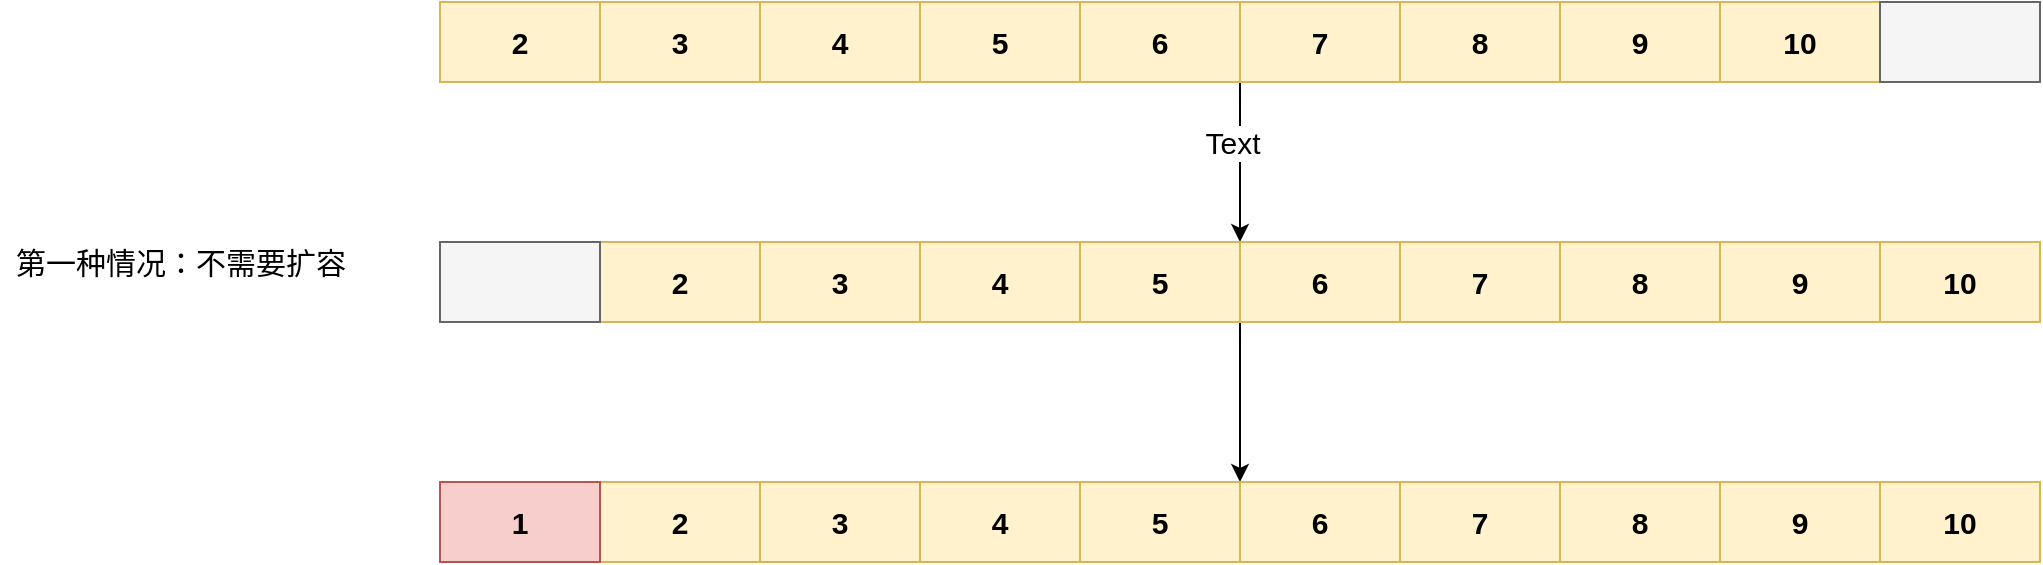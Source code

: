 <mxfile version="14.8.5" type="github">
  <diagram id="pyyLU4ealHvdAnWu1ua9" name="Page-1">
    <mxGraphModel dx="1609" dy="713" grid="1" gridSize="10" guides="1" tooltips="1" connect="1" arrows="1" fold="1" page="0" pageScale="1" pageWidth="827" pageHeight="1169" math="0" shadow="0">
      <root>
        <mxCell id="0" />
        <mxCell id="1" parent="0" />
        <mxCell id="fTMt0gj1buSSYzd8ai15-1" value="&lt;font style=&quot;vertical-align: inherit; font-size: 15px;&quot;&gt;&lt;font style=&quot;vertical-align: inherit; font-size: 15px;&quot;&gt;2&lt;/font&gt;&lt;/font&gt;" style="rounded=0;whiteSpace=wrap;html=1;fontStyle=1;fontSize=15;fillColor=#fff2cc;strokeColor=#d6b656;" vertex="1" parent="1">
          <mxGeometry x="40" y="160" width="80" height="40" as="geometry" />
        </mxCell>
        <mxCell id="fTMt0gj1buSSYzd8ai15-2" value="3" style="rounded=0;whiteSpace=wrap;html=1;fontStyle=1;fontSize=15;fillColor=#fff2cc;strokeColor=#d6b656;" vertex="1" parent="1">
          <mxGeometry x="120" y="160" width="80" height="40" as="geometry" />
        </mxCell>
        <mxCell id="fTMt0gj1buSSYzd8ai15-3" value="4" style="rounded=0;whiteSpace=wrap;html=1;fontStyle=1;fontSize=15;fillColor=#fff2cc;strokeColor=#d6b656;" vertex="1" parent="1">
          <mxGeometry x="200" y="160" width="80" height="40" as="geometry" />
        </mxCell>
        <mxCell id="fTMt0gj1buSSYzd8ai15-4" value="5" style="rounded=0;whiteSpace=wrap;html=1;fontStyle=1;fontSize=15;fillColor=#fff2cc;strokeColor=#d6b656;" vertex="1" parent="1">
          <mxGeometry x="280" y="160" width="80" height="40" as="geometry" />
        </mxCell>
        <mxCell id="fTMt0gj1buSSYzd8ai15-5" value="6" style="rounded=0;whiteSpace=wrap;html=1;fontStyle=1;fontSize=15;fillColor=#fff2cc;strokeColor=#d6b656;" vertex="1" parent="1">
          <mxGeometry x="360" y="160" width="80" height="40" as="geometry" />
        </mxCell>
        <mxCell id="fTMt0gj1buSSYzd8ai15-33" style="edgeStyle=orthogonalEdgeStyle;rounded=0;orthogonalLoop=1;jettySize=auto;html=1;exitX=0;exitY=1;exitDx=0;exitDy=0;entryX=0;entryY=0;entryDx=0;entryDy=0;fontSize=15;" edge="1" parent="1" source="fTMt0gj1buSSYzd8ai15-7" target="fTMt0gj1buSSYzd8ai15-16">
          <mxGeometry relative="1" as="geometry" />
        </mxCell>
        <mxCell id="fTMt0gj1buSSYzd8ai15-35" value="Text" style="edgeLabel;html=1;align=center;verticalAlign=middle;resizable=0;points=[];fontSize=15;" vertex="1" connectable="0" parent="fTMt0gj1buSSYzd8ai15-33">
          <mxGeometry x="-0.25" y="-4" relative="1" as="geometry">
            <mxPoint as="offset" />
          </mxGeometry>
        </mxCell>
        <mxCell id="fTMt0gj1buSSYzd8ai15-7" value="7" style="rounded=0;whiteSpace=wrap;html=1;fontStyle=1;fontSize=15;fillColor=#fff2cc;strokeColor=#d6b656;" vertex="1" parent="1">
          <mxGeometry x="440" y="160" width="80" height="40" as="geometry" />
        </mxCell>
        <mxCell id="fTMt0gj1buSSYzd8ai15-8" value="8" style="rounded=0;whiteSpace=wrap;html=1;fontStyle=1;fontSize=15;fillColor=#fff2cc;strokeColor=#d6b656;" vertex="1" parent="1">
          <mxGeometry x="520" y="160" width="80" height="40" as="geometry" />
        </mxCell>
        <mxCell id="fTMt0gj1buSSYzd8ai15-9" value="9" style="rounded=0;whiteSpace=wrap;html=1;fontStyle=1;fontSize=15;fillColor=#fff2cc;strokeColor=#d6b656;" vertex="1" parent="1">
          <mxGeometry x="600" y="160" width="80" height="40" as="geometry" />
        </mxCell>
        <mxCell id="fTMt0gj1buSSYzd8ai15-10" value="&lt;font style=&quot;vertical-align: inherit; font-size: 15px;&quot;&gt;&lt;font style=&quot;vertical-align: inherit; font-size: 15px;&quot;&gt;10&lt;/font&gt;&lt;/font&gt;" style="rounded=0;whiteSpace=wrap;html=1;fontStyle=1;fontSize=15;fillColor=#fff2cc;strokeColor=#d6b656;" vertex="1" parent="1">
          <mxGeometry x="680" y="160" width="80" height="40" as="geometry" />
        </mxCell>
        <mxCell id="fTMt0gj1buSSYzd8ai15-11" value="" style="rounded=0;whiteSpace=wrap;html=1;fontStyle=1;fontSize=15;fillColor=#f5f5f5;strokeColor=#666666;fontColor=#333333;" vertex="1" parent="1">
          <mxGeometry x="760" y="160" width="80" height="40" as="geometry" />
        </mxCell>
        <mxCell id="fTMt0gj1buSSYzd8ai15-12" value="&lt;font style=&quot;vertical-align: inherit; font-size: 15px;&quot;&gt;&lt;font style=&quot;vertical-align: inherit; font-size: 15px;&quot;&gt;2&lt;/font&gt;&lt;/font&gt;" style="rounded=0;whiteSpace=wrap;html=1;fontStyle=1;fontSize=15;fillColor=#fff2cc;strokeColor=#d6b656;" vertex="1" parent="1">
          <mxGeometry x="120" y="280" width="80" height="40" as="geometry" />
        </mxCell>
        <mxCell id="fTMt0gj1buSSYzd8ai15-13" value="3" style="rounded=0;whiteSpace=wrap;html=1;fontStyle=1;fontSize=15;fillColor=#fff2cc;strokeColor=#d6b656;" vertex="1" parent="1">
          <mxGeometry x="200" y="280" width="80" height="40" as="geometry" />
        </mxCell>
        <mxCell id="fTMt0gj1buSSYzd8ai15-14" value="4" style="rounded=0;whiteSpace=wrap;html=1;fontStyle=1;fontSize=15;fillColor=#fff2cc;strokeColor=#d6b656;" vertex="1" parent="1">
          <mxGeometry x="280" y="280" width="80" height="40" as="geometry" />
        </mxCell>
        <mxCell id="fTMt0gj1buSSYzd8ai15-34" style="edgeStyle=orthogonalEdgeStyle;rounded=0;orthogonalLoop=1;jettySize=auto;html=1;exitX=1;exitY=1;exitDx=0;exitDy=0;entryX=0;entryY=0;entryDx=0;entryDy=0;fontSize=15;" edge="1" parent="1" source="fTMt0gj1buSSYzd8ai15-15" target="fTMt0gj1buSSYzd8ai15-26">
          <mxGeometry relative="1" as="geometry" />
        </mxCell>
        <mxCell id="fTMt0gj1buSSYzd8ai15-15" value="5" style="rounded=0;whiteSpace=wrap;html=1;fontStyle=1;fontSize=15;fillColor=#fff2cc;strokeColor=#d6b656;" vertex="1" parent="1">
          <mxGeometry x="360" y="280" width="80" height="40" as="geometry" />
        </mxCell>
        <mxCell id="fTMt0gj1buSSYzd8ai15-16" value="6" style="rounded=0;whiteSpace=wrap;html=1;fontStyle=1;fontSize=15;fillColor=#fff2cc;strokeColor=#d6b656;" vertex="1" parent="1">
          <mxGeometry x="440" y="280" width="80" height="40" as="geometry" />
        </mxCell>
        <mxCell id="fTMt0gj1buSSYzd8ai15-17" value="7" style="rounded=0;whiteSpace=wrap;html=1;fontStyle=1;fontSize=15;fillColor=#fff2cc;strokeColor=#d6b656;" vertex="1" parent="1">
          <mxGeometry x="520" y="280" width="80" height="40" as="geometry" />
        </mxCell>
        <mxCell id="fTMt0gj1buSSYzd8ai15-18" value="8" style="rounded=0;whiteSpace=wrap;html=1;fontStyle=1;fontSize=15;fillColor=#fff2cc;strokeColor=#d6b656;" vertex="1" parent="1">
          <mxGeometry x="600" y="280" width="80" height="40" as="geometry" />
        </mxCell>
        <mxCell id="fTMt0gj1buSSYzd8ai15-19" value="9" style="rounded=0;whiteSpace=wrap;html=1;fontStyle=1;fontSize=15;fillColor=#fff2cc;strokeColor=#d6b656;" vertex="1" parent="1">
          <mxGeometry x="680" y="280" width="80" height="40" as="geometry" />
        </mxCell>
        <mxCell id="fTMt0gj1buSSYzd8ai15-20" value="&lt;font style=&quot;vertical-align: inherit; font-size: 15px;&quot;&gt;&lt;font style=&quot;vertical-align: inherit; font-size: 15px;&quot;&gt;10&lt;/font&gt;&lt;/font&gt;" style="rounded=0;whiteSpace=wrap;html=1;fontStyle=1;fontSize=15;fillColor=#fff2cc;strokeColor=#d6b656;" vertex="1" parent="1">
          <mxGeometry x="760" y="280" width="80" height="40" as="geometry" />
        </mxCell>
        <mxCell id="fTMt0gj1buSSYzd8ai15-21" value="" style="rounded=0;whiteSpace=wrap;html=1;fontStyle=1;fontSize=15;fillColor=#f5f5f5;strokeColor=#666666;fontColor=#333333;" vertex="1" parent="1">
          <mxGeometry x="40" y="280" width="80" height="40" as="geometry" />
        </mxCell>
        <mxCell id="fTMt0gj1buSSYzd8ai15-22" value="&lt;font style=&quot;vertical-align: inherit; font-size: 15px;&quot;&gt;&lt;font style=&quot;vertical-align: inherit; font-size: 15px;&quot;&gt;2&lt;/font&gt;&lt;/font&gt;" style="rounded=0;whiteSpace=wrap;html=1;fontStyle=1;fontSize=15;fillColor=#fff2cc;strokeColor=#d6b656;" vertex="1" parent="1">
          <mxGeometry x="120" y="400" width="80" height="40" as="geometry" />
        </mxCell>
        <mxCell id="fTMt0gj1buSSYzd8ai15-23" value="3" style="rounded=0;whiteSpace=wrap;html=1;fontStyle=1;fontSize=15;fillColor=#fff2cc;strokeColor=#d6b656;" vertex="1" parent="1">
          <mxGeometry x="200" y="400" width="80" height="40" as="geometry" />
        </mxCell>
        <mxCell id="fTMt0gj1buSSYzd8ai15-24" value="4" style="rounded=0;whiteSpace=wrap;html=1;fontStyle=1;fontSize=15;fillColor=#fff2cc;strokeColor=#d6b656;" vertex="1" parent="1">
          <mxGeometry x="280" y="400" width="80" height="40" as="geometry" />
        </mxCell>
        <mxCell id="fTMt0gj1buSSYzd8ai15-25" value="5" style="rounded=0;whiteSpace=wrap;html=1;fontStyle=1;fontSize=15;fillColor=#fff2cc;strokeColor=#d6b656;" vertex="1" parent="1">
          <mxGeometry x="360" y="400" width="80" height="40" as="geometry" />
        </mxCell>
        <mxCell id="fTMt0gj1buSSYzd8ai15-26" value="6" style="rounded=0;whiteSpace=wrap;html=1;fontStyle=1;fontSize=15;fillColor=#fff2cc;strokeColor=#d6b656;" vertex="1" parent="1">
          <mxGeometry x="440" y="400" width="80" height="40" as="geometry" />
        </mxCell>
        <mxCell id="fTMt0gj1buSSYzd8ai15-27" value="7" style="rounded=0;whiteSpace=wrap;html=1;fontStyle=1;fontSize=15;fillColor=#fff2cc;strokeColor=#d6b656;" vertex="1" parent="1">
          <mxGeometry x="520" y="400" width="80" height="40" as="geometry" />
        </mxCell>
        <mxCell id="fTMt0gj1buSSYzd8ai15-28" value="8" style="rounded=0;whiteSpace=wrap;html=1;fontStyle=1;fontSize=15;fillColor=#fff2cc;strokeColor=#d6b656;" vertex="1" parent="1">
          <mxGeometry x="600" y="400" width="80" height="40" as="geometry" />
        </mxCell>
        <mxCell id="fTMt0gj1buSSYzd8ai15-29" value="9" style="rounded=0;whiteSpace=wrap;html=1;fontStyle=1;fontSize=15;fillColor=#fff2cc;strokeColor=#d6b656;" vertex="1" parent="1">
          <mxGeometry x="680" y="400" width="80" height="40" as="geometry" />
        </mxCell>
        <mxCell id="fTMt0gj1buSSYzd8ai15-30" value="&lt;font style=&quot;vertical-align: inherit; font-size: 15px;&quot;&gt;&lt;font style=&quot;vertical-align: inherit; font-size: 15px;&quot;&gt;10&lt;/font&gt;&lt;/font&gt;" style="rounded=0;whiteSpace=wrap;html=1;fontStyle=1;fontSize=15;fillColor=#fff2cc;strokeColor=#d6b656;" vertex="1" parent="1">
          <mxGeometry x="760" y="400" width="80" height="40" as="geometry" />
        </mxCell>
        <mxCell id="fTMt0gj1buSSYzd8ai15-31" value="1" style="rounded=0;whiteSpace=wrap;html=1;fontStyle=1;fontSize=15;fillColor=#f8cecc;strokeColor=#b85450;" vertex="1" parent="1">
          <mxGeometry x="40" y="400" width="80" height="40" as="geometry" />
        </mxCell>
        <mxCell id="fTMt0gj1buSSYzd8ai15-36" value="第一种情况：不需要扩容" style="text;html=1;align=center;verticalAlign=middle;resizable=0;points=[];autosize=1;strokeColor=none;fontSize=15;" vertex="1" parent="1">
          <mxGeometry x="-180" y="280" width="180" height="20" as="geometry" />
        </mxCell>
      </root>
    </mxGraphModel>
  </diagram>
</mxfile>
